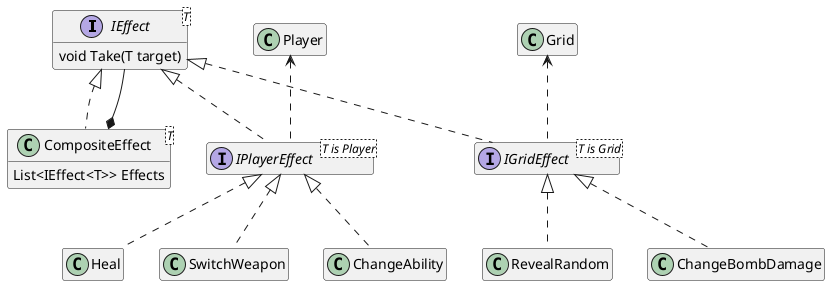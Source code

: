 @startuml
'https://plantuml.com/class-diagram

hide empty members

interface IEffect<T> {
    void Take(T target)
}

class CompositeEffect<T> {
    List<IEffect<T>> Effects
}
IEffect <|.. CompositeEffect
CompositeEffect *-- IEffect

interface IPlayerEffect<T is Player>
IEffect <|.. IPlayerEffect
Player <.. IPlayerEffect

interface IGridEffect<T is Grid>
IEffect <|.. IGridEffect
Grid <.. IGridEffect


class Heal
class SwitchWeapon
'class Damage
class ChangeAbility
IPlayerEffect <|.. Heal
'PlayerEffect <|.. Damage
IPlayerEffect <|.. SwitchWeapon
IPlayerEffect <|.. ChangeAbility
'
'interface GridEffect
'{
'    void Take(Grid target)
'}
'class Grid
'GridEffect -> Grid
'
class ChangeBombDamage
class RevealRandom
'class ChangeGridColor
IGridEffect <|.. ChangeBombDamage
IGridEffect <|.. RevealRandom
'GridEffect <|.. ChangeGridColor


@enduml